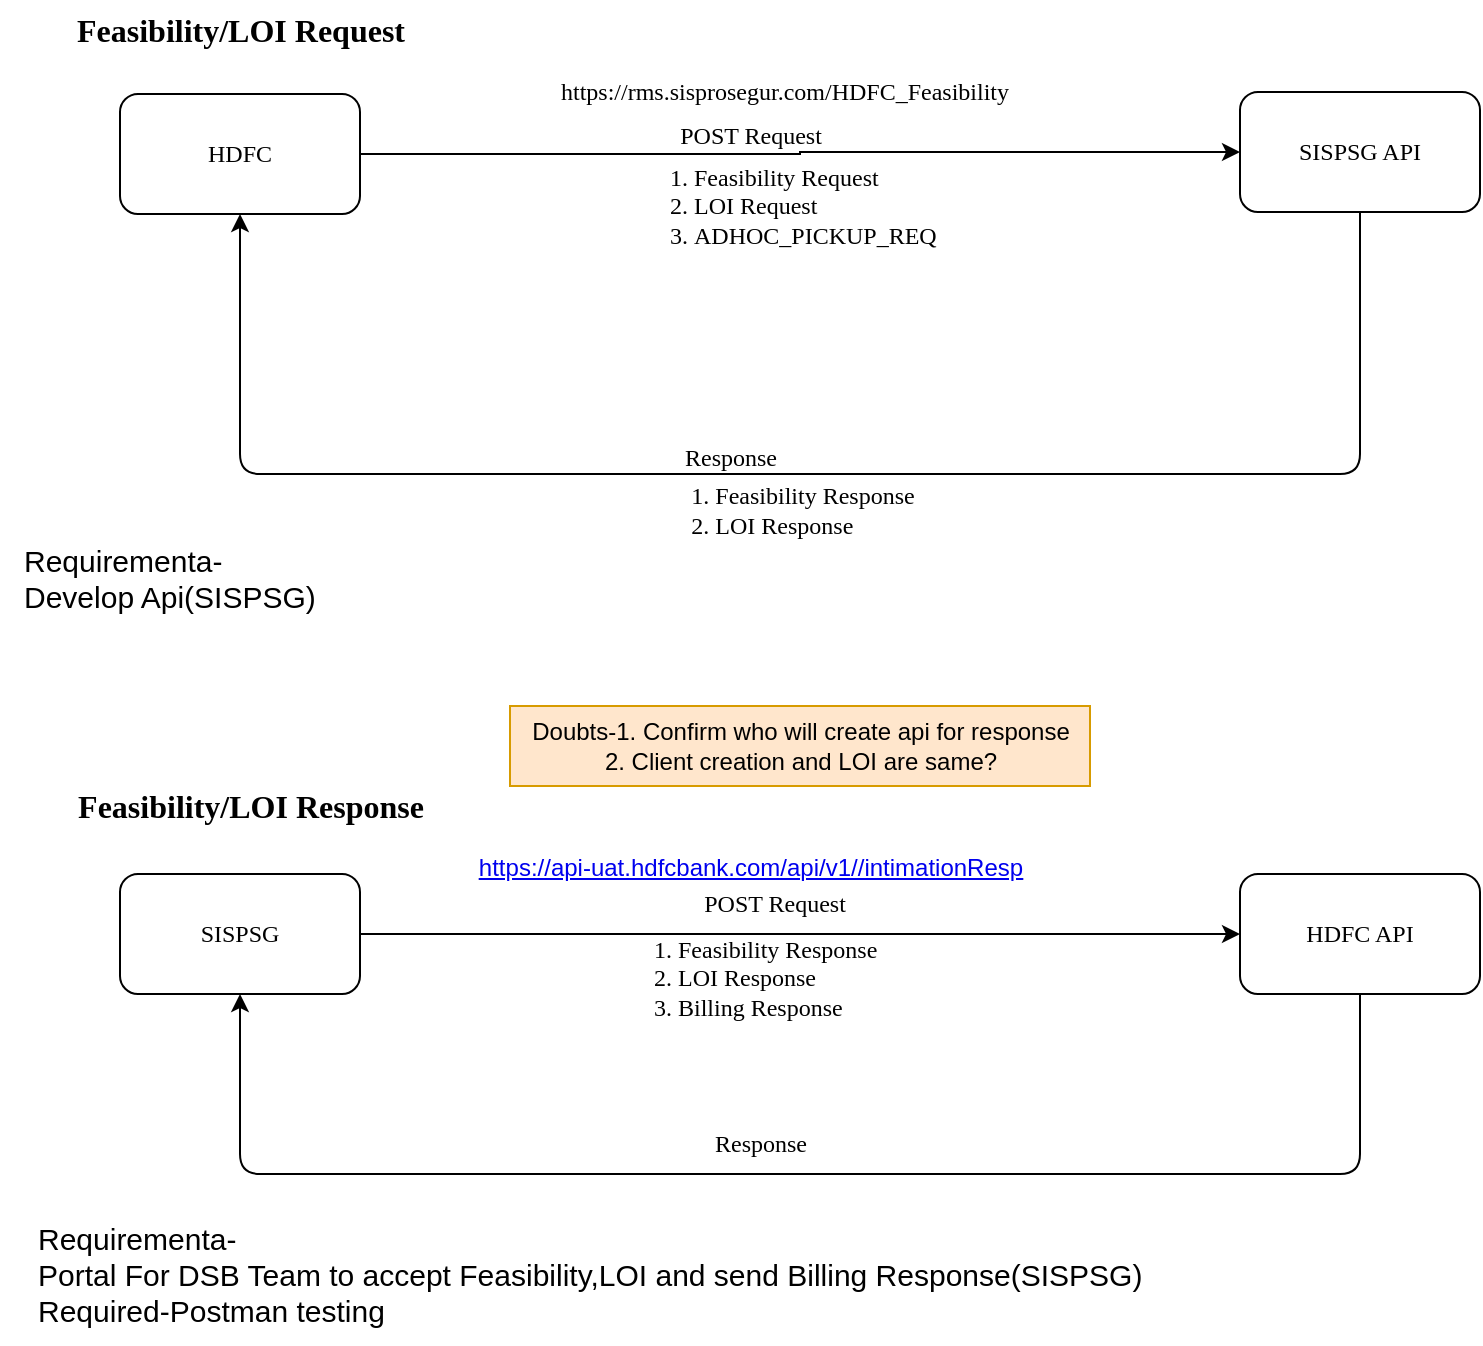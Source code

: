 <mxfile version="23.1.6" type="github">
  <diagram name="Page-1" id="uprE5jeDA3EvAK1ppm78">
    <mxGraphModel dx="1094" dy="644" grid="1" gridSize="10" guides="1" tooltips="1" connect="1" arrows="1" fold="1" page="1" pageScale="1" pageWidth="850" pageHeight="1100" math="0" shadow="0">
      <root>
        <mxCell id="0" />
        <mxCell id="1" parent="0" />
        <mxCell id="QY8g60V_eEfAb3vljTi_-10" value="" style="edgeStyle=orthogonalEdgeStyle;rounded=0;orthogonalLoop=1;jettySize=auto;html=1;fontFamily=Verdana;fontStyle=0" edge="1" parent="1" source="QY8g60V_eEfAb3vljTi_-1" target="QY8g60V_eEfAb3vljTi_-9">
          <mxGeometry relative="1" as="geometry" />
        </mxCell>
        <mxCell id="QY8g60V_eEfAb3vljTi_-1" value="HDFC" style="rounded=1;whiteSpace=wrap;html=1;fontStyle=0;fontFamily=Verdana;" vertex="1" parent="1">
          <mxGeometry x="60" y="50" width="120" height="60" as="geometry" />
        </mxCell>
        <mxCell id="QY8g60V_eEfAb3vljTi_-13" style="edgeStyle=orthogonalEdgeStyle;rounded=1;orthogonalLoop=1;jettySize=auto;html=1;exitX=0.5;exitY=1;exitDx=0;exitDy=0;entryX=0.5;entryY=1;entryDx=0;entryDy=0;fontFamily=Verdana;fontStyle=0;curved=0;" edge="1" parent="1" source="QY8g60V_eEfAb3vljTi_-9" target="QY8g60V_eEfAb3vljTi_-1">
          <mxGeometry relative="1" as="geometry">
            <mxPoint x="175" y="299" as="targetPoint" />
            <Array as="points">
              <mxPoint x="680" y="240" />
              <mxPoint x="120" y="240" />
            </Array>
          </mxGeometry>
        </mxCell>
        <mxCell id="QY8g60V_eEfAb3vljTi_-9" value="SISPSG API" style="whiteSpace=wrap;html=1;rounded=1;fontStyle=0;fontFamily=Verdana;" vertex="1" parent="1">
          <mxGeometry x="620" y="49" width="120" height="60" as="geometry" />
        </mxCell>
        <mxCell id="QY8g60V_eEfAb3vljTi_-12" value="&lt;div align=&quot;left&quot;&gt;&lt;ol&gt;&lt;li&gt;Feasibility Request&lt;/li&gt;&lt;li&gt;LOI Request&lt;/li&gt;&lt;li&gt; ADHOC_PICKUP_REQ&lt;/li&gt;&lt;/ol&gt;&lt;/div&gt;" style="text;html=1;align=left;verticalAlign=middle;resizable=0;points=[];autosize=1;strokeColor=none;fillColor=none;fontStyle=0;fontFamily=Verdana;" vertex="1" parent="1">
          <mxGeometry x="305" y="66" width="190" height="80" as="geometry" />
        </mxCell>
        <mxCell id="QY8g60V_eEfAb3vljTi_-14" value="&lt;div align=&quot;left&quot;&gt;&lt;ol&gt;&lt;li&gt;Feasibility Response&lt;/li&gt;&lt;li&gt;LOI Response&lt;/li&gt;&lt;/ol&gt;&lt;/div&gt;" style="text;html=1;align=center;verticalAlign=middle;resizable=0;points=[];autosize=1;strokeColor=none;fillColor=none;fontStyle=0;fontFamily=Verdana;" vertex="1" parent="1">
          <mxGeometry x="292" y="223" width="190" height="70" as="geometry" />
        </mxCell>
        <mxCell id="QY8g60V_eEfAb3vljTi_-15" value="POST Request" style="text;html=1;align=center;verticalAlign=middle;resizable=0;points=[];autosize=1;strokeColor=none;fillColor=none;fontStyle=0;fontFamily=Verdana;" vertex="1" parent="1">
          <mxGeometry x="320" y="56" width="110" height="30" as="geometry" />
        </mxCell>
        <mxCell id="QY8g60V_eEfAb3vljTi_-16" value="Response" style="text;html=1;align=center;verticalAlign=middle;resizable=0;points=[];autosize=1;strokeColor=none;fillColor=none;fontStyle=0;fontFamily=Verdana;" vertex="1" parent="1">
          <mxGeometry x="320" y="217" width="90" height="30" as="geometry" />
        </mxCell>
        <UserObject label="https://rms.sisprosegur.com/HDFC_Feasibility" link="https://rms.sisprosegur.com/HDFC_Feasibility" id="QY8g60V_eEfAb3vljTi_-17">
          <mxCell style="text;html=1;align=center;verticalAlign=middle;resizable=0;points=[];autosize=1;strokeColor=none;fillColor=none;fontFamily=Verdana;fontStyle=0" vertex="1" parent="1">
            <mxGeometry x="237" y="34" width="310" height="30" as="geometry" />
          </mxCell>
        </UserObject>
        <mxCell id="QY8g60V_eEfAb3vljTi_-23" value="Feasibility/LOI Request" style="text;html=1;align=center;verticalAlign=middle;resizable=0;points=[];autosize=1;strokeColor=none;fillColor=none;fontStyle=1;fontSize=16;fontFamily=Verdana;" vertex="1" parent="1">
          <mxGeometry y="3" width="240" height="30" as="geometry" />
        </mxCell>
        <mxCell id="QY8g60V_eEfAb3vljTi_-24" value="Feasibility/LOI Response" style="text;html=1;align=center;verticalAlign=middle;resizable=0;points=[];autosize=1;strokeColor=none;fillColor=none;fontStyle=1;fontSize=16;fontFamily=Verdana;" vertex="1" parent="1">
          <mxGeometry y="391" width="250" height="30" as="geometry" />
        </mxCell>
        <mxCell id="QY8g60V_eEfAb3vljTi_-27" value="" style="edgeStyle=orthogonalEdgeStyle;rounded=0;orthogonalLoop=1;jettySize=auto;html=1;" edge="1" parent="1" source="QY8g60V_eEfAb3vljTi_-25" target="QY8g60V_eEfAb3vljTi_-26">
          <mxGeometry relative="1" as="geometry" />
        </mxCell>
        <mxCell id="QY8g60V_eEfAb3vljTi_-25" value="SISPSG" style="whiteSpace=wrap;html=1;rounded=1;fontStyle=0;fontFamily=Verdana;" vertex="1" parent="1">
          <mxGeometry x="60" y="440" width="120" height="60" as="geometry" />
        </mxCell>
        <mxCell id="QY8g60V_eEfAb3vljTi_-28" style="edgeStyle=orthogonalEdgeStyle;rounded=1;orthogonalLoop=1;jettySize=auto;html=1;exitX=0.5;exitY=1;exitDx=0;exitDy=0;entryX=0.5;entryY=1;entryDx=0;entryDy=0;curved=0;" edge="1" parent="1" source="QY8g60V_eEfAb3vljTi_-26" target="QY8g60V_eEfAb3vljTi_-25">
          <mxGeometry relative="1" as="geometry">
            <Array as="points">
              <mxPoint x="680" y="590" />
              <mxPoint x="120" y="590" />
            </Array>
          </mxGeometry>
        </mxCell>
        <mxCell id="QY8g60V_eEfAb3vljTi_-26" value="HDFC API" style="whiteSpace=wrap;html=1;fontFamily=Verdana;rounded=1;fontStyle=0;" vertex="1" parent="1">
          <mxGeometry x="620" y="440" width="120" height="60" as="geometry" />
        </mxCell>
        <mxCell id="QY8g60V_eEfAb3vljTi_-29" value="POST Request" style="text;html=1;align=center;verticalAlign=middle;resizable=0;points=[];autosize=1;strokeColor=none;fillColor=none;fontStyle=0;fontFamily=Verdana;" vertex="1" parent="1">
          <mxGeometry x="332" y="440" width="110" height="30" as="geometry" />
        </mxCell>
        <mxCell id="QY8g60V_eEfAb3vljTi_-30" value="Response" style="text;html=1;align=center;verticalAlign=middle;resizable=0;points=[];autosize=1;strokeColor=none;fillColor=none;fontStyle=0;fontFamily=Verdana;" vertex="1" parent="1">
          <mxGeometry x="335" y="560" width="90" height="30" as="geometry" />
        </mxCell>
        <mxCell id="QY8g60V_eEfAb3vljTi_-31" value="&lt;u&gt;&lt;a title=&quot;Original URL: https://api-uat.hdfcbank.com/api/v1/dsb/intimationResp. Click or tap if you trust this link.&quot; target=&quot;_blank&quot; href=&quot;https://ind01.safelinks.protection.outlook.com/?url=https%3A%2F%2Fapi-uat.hdfcbank.com%2Fapi%2Fv1%2Fdsb%2FintimationResp&amp;amp;data=05%7C01%7Cshubham.pawar4%40hdfcbank.com%7C284244c8ec6b4c64b9b008db6e779bee%7C827fd02205a64e57be9ccc069b6ae62d%7C0%7C0%7C638225232243491934%7CUnknown%7CTWFpbGZsb3d8eyJWIjoiMC4wLjAwMDAiLCJQIjoiV2luMzIiLCJBTiI6Ik1haWwiLCJXVCI6Mn0%3D%7C3000%7C%7C%7C&amp;amp;sdata=QB7lebr9Tw6JcELbrLSqCNylo0V3PcAyTXZZP5ZpUk0%3D&amp;amp;reserved=0&quot;&gt;https://api-uat.hdfcbank.com/api/v1//intimationResp&lt;/a&gt;&lt;/u&gt;" style="text;html=1;align=center;verticalAlign=middle;resizable=0;points=[];autosize=1;strokeColor=none;fillColor=none;" vertex="1" parent="1">
          <mxGeometry x="225" y="422" width="300" height="30" as="geometry" />
        </mxCell>
        <mxCell id="QY8g60V_eEfAb3vljTi_-32" value="&lt;div align=&quot;left&quot;&gt;&lt;ol&gt;&lt;li&gt;Feasibility Response&lt;/li&gt;&lt;li&gt;LOI Response&lt;/li&gt;&lt;li&gt;Billing Response&lt;br&gt;&lt;/li&gt;&lt;/ol&gt;&lt;/div&gt;" style="text;html=1;align=left;verticalAlign=middle;resizable=0;points=[];autosize=1;strokeColor=none;fillColor=none;fontStyle=0;fontFamily=Verdana;" vertex="1" parent="1">
          <mxGeometry x="297" y="452" width="190" height="80" as="geometry" />
        </mxCell>
        <mxCell id="QY8g60V_eEfAb3vljTi_-34" value="&lt;div&gt;Doubts-1. Confirm who will create api for response&lt;/div&gt;&lt;div&gt;2. Client creation and LOI are same?&lt;br&gt;&lt;/div&gt;" style="text;html=1;align=center;verticalAlign=middle;resizable=0;points=[];autosize=1;strokeColor=#d79b00;fillColor=#ffe6cc;" vertex="1" parent="1">
          <mxGeometry x="255" y="356" width="290" height="40" as="geometry" />
        </mxCell>
        <mxCell id="QY8g60V_eEfAb3vljTi_-37" value="&lt;div align=&quot;left&quot; style=&quot;font-size: 15px;&quot;&gt;Requirementa-&lt;/div&gt;&lt;div align=&quot;left&quot; style=&quot;font-size: 15px;&quot;&gt;Portal For DSB Team to accept Feasibility,LOI and send Billing Response(SISPSG)&lt;/div&gt;&lt;div align=&quot;left&quot; style=&quot;font-size: 15px;&quot;&gt;Required-Postman testing &lt;br style=&quot;font-size: 15px;&quot;&gt;&lt;/div&gt;" style="text;html=1;align=left;verticalAlign=middle;resizable=0;points=[];autosize=1;strokeColor=none;fillColor=none;fontSize=15;" vertex="1" parent="1">
          <mxGeometry x="17" y="605" width="580" height="70" as="geometry" />
        </mxCell>
        <mxCell id="QY8g60V_eEfAb3vljTi_-42" value="&lt;div align=&quot;left&quot; style=&quot;font-size: 15px;&quot;&gt;Requirementa-&lt;/div&gt;&lt;div style=&quot;font-size: 15px;&quot;&gt;Develop Api(SISPSG)&lt;br style=&quot;font-size: 15px;&quot;&gt;&lt;/div&gt;&lt;div style=&quot;font-size: 15px;&quot;&gt;&lt;br style=&quot;font-size: 15px;&quot;&gt;&lt;/div&gt;&lt;div style=&quot;font-size: 15px;&quot;&gt;&lt;br style=&quot;font-size: 15px;&quot;&gt;&lt;/div&gt;" style="text;html=1;align=left;verticalAlign=middle;resizable=0;points=[];autosize=1;strokeColor=none;fillColor=none;fontSize=15;" vertex="1" parent="1">
          <mxGeometry x="10" y="265" width="170" height="90" as="geometry" />
        </mxCell>
      </root>
    </mxGraphModel>
  </diagram>
</mxfile>
